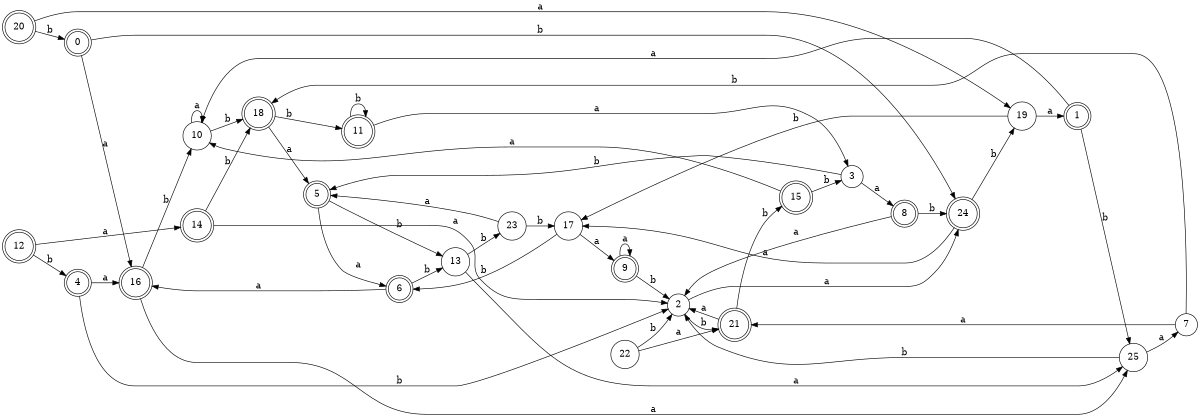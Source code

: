 digraph n21_7 {
__start0 [label="" shape="none"];

rankdir=LR;
size="8,5";

s0 [style="rounded,filled", color="black", fillcolor="white" shape="doublecircle", label="0"];
s1 [style="rounded,filled", color="black", fillcolor="white" shape="doublecircle", label="1"];
s2 [style="filled", color="black", fillcolor="white" shape="circle", label="2"];
s3 [style="filled", color="black", fillcolor="white" shape="circle", label="3"];
s4 [style="rounded,filled", color="black", fillcolor="white" shape="doublecircle", label="4"];
s5 [style="rounded,filled", color="black", fillcolor="white" shape="doublecircle", label="5"];
s6 [style="rounded,filled", color="black", fillcolor="white" shape="doublecircle", label="6"];
s7 [style="filled", color="black", fillcolor="white" shape="circle", label="7"];
s8 [style="rounded,filled", color="black", fillcolor="white" shape="doublecircle", label="8"];
s9 [style="rounded,filled", color="black", fillcolor="white" shape="doublecircle", label="9"];
s10 [style="filled", color="black", fillcolor="white" shape="circle", label="10"];
s11 [style="rounded,filled", color="black", fillcolor="white" shape="doublecircle", label="11"];
s12 [style="rounded,filled", color="black", fillcolor="white" shape="doublecircle", label="12"];
s13 [style="filled", color="black", fillcolor="white" shape="circle", label="13"];
s14 [style="rounded,filled", color="black", fillcolor="white" shape="doublecircle", label="14"];
s15 [style="rounded,filled", color="black", fillcolor="white" shape="doublecircle", label="15"];
s16 [style="rounded,filled", color="black", fillcolor="white" shape="doublecircle", label="16"];
s17 [style="filled", color="black", fillcolor="white" shape="circle", label="17"];
s18 [style="rounded,filled", color="black", fillcolor="white" shape="doublecircle", label="18"];
s19 [style="filled", color="black", fillcolor="white" shape="circle", label="19"];
s20 [style="rounded,filled", color="black", fillcolor="white" shape="doublecircle", label="20"];
s21 [style="rounded,filled", color="black", fillcolor="white" shape="doublecircle", label="21"];
s22 [style="filled", color="black", fillcolor="white" shape="circle", label="22"];
s23 [style="filled", color="black", fillcolor="white" shape="circle", label="23"];
s24 [style="rounded,filled", color="black", fillcolor="white" shape="doublecircle", label="24"];
s25 [style="filled", color="black", fillcolor="white" shape="circle", label="25"];
s0 -> s16 [label="a"];
s0 -> s24 [label="b"];
s1 -> s10 [label="a"];
s1 -> s25 [label="b"];
s2 -> s24 [label="a"];
s2 -> s21 [label="b"];
s3 -> s8 [label="a"];
s3 -> s5 [label="b"];
s4 -> s16 [label="a"];
s4 -> s2 [label="b"];
s5 -> s6 [label="a"];
s5 -> s13 [label="b"];
s6 -> s16 [label="a"];
s6 -> s13 [label="b"];
s7 -> s21 [label="a"];
s7 -> s18 [label="b"];
s8 -> s2 [label="a"];
s8 -> s24 [label="b"];
s9 -> s9 [label="a"];
s9 -> s2 [label="b"];
s10 -> s10 [label="a"];
s10 -> s18 [label="b"];
s11 -> s3 [label="a"];
s11 -> s11 [label="b"];
s12 -> s14 [label="a"];
s12 -> s4 [label="b"];
s13 -> s25 [label="a"];
s13 -> s23 [label="b"];
s14 -> s2 [label="a"];
s14 -> s18 [label="b"];
s15 -> s10 [label="a"];
s15 -> s3 [label="b"];
s16 -> s25 [label="a"];
s16 -> s10 [label="b"];
s17 -> s9 [label="a"];
s17 -> s6 [label="b"];
s18 -> s5 [label="a"];
s18 -> s11 [label="b"];
s19 -> s1 [label="a"];
s19 -> s17 [label="b"];
s20 -> s19 [label="a"];
s20 -> s0 [label="b"];
s21 -> s2 [label="a"];
s21 -> s15 [label="b"];
s22 -> s21 [label="a"];
s22 -> s2 [label="b"];
s23 -> s5 [label="a"];
s23 -> s17 [label="b"];
s24 -> s17 [label="a"];
s24 -> s19 [label="b"];
s25 -> s7 [label="a"];
s25 -> s2 [label="b"];

}